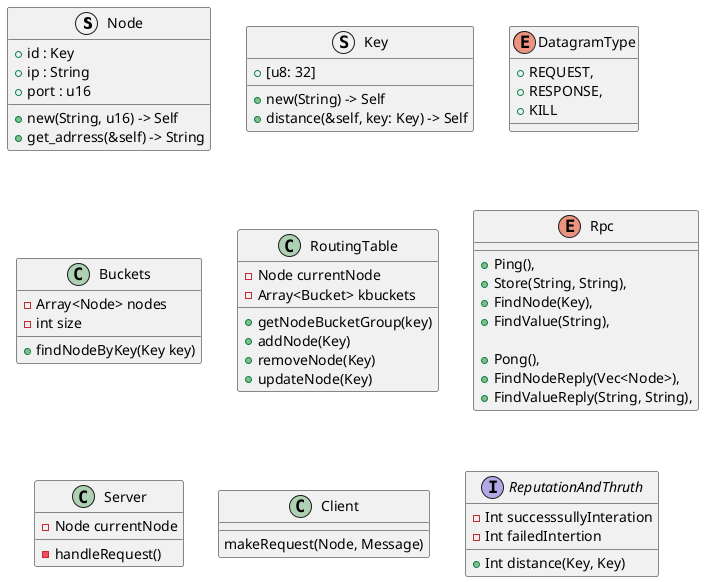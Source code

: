 @startuml
'https://plantuml.com/class-diagram
    struct Node {
        + id : Key
        + ip : String
        + port : u16

        + new(String, u16) -> Self
        + get_adrress(&self) -> String

    }

    struct Key {
        + [u8: 32]

        + new(String) -> Self
        + distance(&self, key: Key) -> Self
    }

    enum DatagramType {
        + REQUEST,
        + RESPONSE,
        + KILL
    }

  class Buckets{
    - Array<Node> nodes
    - int size

    + findNodeByKey(Key key)
  }

  class RoutingTable{
   - Node currentNode
   - Array<Bucket> kbuckets

   + getNodeBucketGroup(key)
   + addNode(Key)
   + removeNode(Key)
   + updateNode(Key)

  }

  enum Rpc {
      + Ping(),
      + Store(String, String),
      + FindNode(Key),
      + FindValue(String),

      + Pong(),
      + FindNodeReply(Vec<Node>),
      + FindValueReply(String, String),
  }

  class Server{
    - Node currentNode
    - handleRequest()
  }

  class Client{
    makeRequest(Node, Message)
  }

  interface ReputationAndThruth{
  - Int successsullyInteration
  - Int failedIntertion

  + Int distance(Key, Key)
  }




@enduml